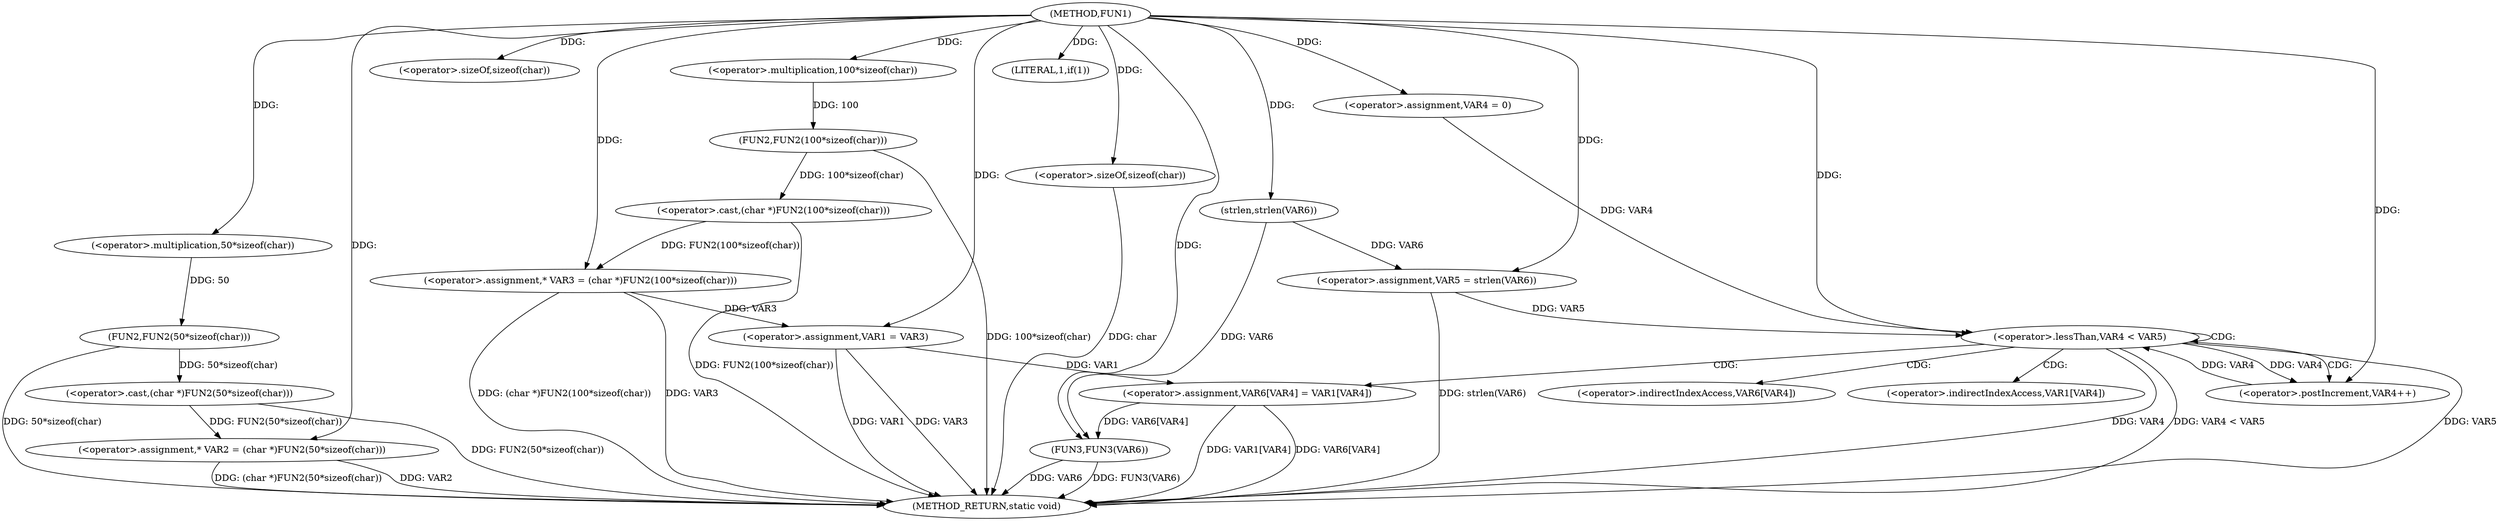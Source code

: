 digraph FUN1 {  
"1000100" [label = "(METHOD,FUN1)" ]
"1000156" [label = "(METHOD_RETURN,static void)" ]
"1000104" [label = "(<operator>.assignment,* VAR2 = (char *)FUN2(50*sizeof(char)))" ]
"1000106" [label = "(<operator>.cast,(char *)FUN2(50*sizeof(char)))" ]
"1000108" [label = "(FUN2,FUN2(50*sizeof(char)))" ]
"1000109" [label = "(<operator>.multiplication,50*sizeof(char))" ]
"1000111" [label = "(<operator>.sizeOf,sizeof(char))" ]
"1000114" [label = "(<operator>.assignment,* VAR3 = (char *)FUN2(100*sizeof(char)))" ]
"1000116" [label = "(<operator>.cast,(char *)FUN2(100*sizeof(char)))" ]
"1000118" [label = "(FUN2,FUN2(100*sizeof(char)))" ]
"1000119" [label = "(<operator>.multiplication,100*sizeof(char))" ]
"1000121" [label = "(<operator>.sizeOf,sizeof(char))" ]
"1000124" [label = "(LITERAL,1,if(1))" ]
"1000126" [label = "(<operator>.assignment,VAR1 = VAR3)" ]
"1000133" [label = "(<operator>.assignment,VAR5 = strlen(VAR6))" ]
"1000135" [label = "(strlen,strlen(VAR6))" ]
"1000138" [label = "(<operator>.assignment,VAR4 = 0)" ]
"1000141" [label = "(<operator>.lessThan,VAR4 < VAR5)" ]
"1000144" [label = "(<operator>.postIncrement,VAR4++)" ]
"1000147" [label = "(<operator>.assignment,VAR6[VAR4] = VAR1[VAR4])" ]
"1000154" [label = "(FUN3,FUN3(VAR6))" ]
"1000148" [label = "(<operator>.indirectIndexAccess,VAR6[VAR4])" ]
"1000151" [label = "(<operator>.indirectIndexAccess,VAR1[VAR4])" ]
  "1000141" -> "1000156"  [ label = "DDG: VAR4"] 
  "1000106" -> "1000156"  [ label = "DDG: FUN2(50*sizeof(char))"] 
  "1000147" -> "1000156"  [ label = "DDG: VAR1[VAR4]"] 
  "1000104" -> "1000156"  [ label = "DDG: VAR2"] 
  "1000141" -> "1000156"  [ label = "DDG: VAR4 < VAR5"] 
  "1000147" -> "1000156"  [ label = "DDG: VAR6[VAR4]"] 
  "1000126" -> "1000156"  [ label = "DDG: VAR1"] 
  "1000116" -> "1000156"  [ label = "DDG: FUN2(100*sizeof(char))"] 
  "1000154" -> "1000156"  [ label = "DDG: FUN3(VAR6)"] 
  "1000133" -> "1000156"  [ label = "DDG: strlen(VAR6)"] 
  "1000118" -> "1000156"  [ label = "DDG: 100*sizeof(char)"] 
  "1000154" -> "1000156"  [ label = "DDG: VAR6"] 
  "1000114" -> "1000156"  [ label = "DDG: VAR3"] 
  "1000141" -> "1000156"  [ label = "DDG: VAR5"] 
  "1000121" -> "1000156"  [ label = "DDG: char"] 
  "1000126" -> "1000156"  [ label = "DDG: VAR3"] 
  "1000114" -> "1000156"  [ label = "DDG: (char *)FUN2(100*sizeof(char))"] 
  "1000104" -> "1000156"  [ label = "DDG: (char *)FUN2(50*sizeof(char))"] 
  "1000108" -> "1000156"  [ label = "DDG: 50*sizeof(char)"] 
  "1000106" -> "1000104"  [ label = "DDG: FUN2(50*sizeof(char))"] 
  "1000100" -> "1000104"  [ label = "DDG: "] 
  "1000108" -> "1000106"  [ label = "DDG: 50*sizeof(char)"] 
  "1000109" -> "1000108"  [ label = "DDG: 50"] 
  "1000100" -> "1000109"  [ label = "DDG: "] 
  "1000100" -> "1000111"  [ label = "DDG: "] 
  "1000116" -> "1000114"  [ label = "DDG: FUN2(100*sizeof(char))"] 
  "1000100" -> "1000114"  [ label = "DDG: "] 
  "1000118" -> "1000116"  [ label = "DDG: 100*sizeof(char)"] 
  "1000119" -> "1000118"  [ label = "DDG: 100"] 
  "1000100" -> "1000119"  [ label = "DDG: "] 
  "1000100" -> "1000121"  [ label = "DDG: "] 
  "1000100" -> "1000124"  [ label = "DDG: "] 
  "1000114" -> "1000126"  [ label = "DDG: VAR3"] 
  "1000100" -> "1000126"  [ label = "DDG: "] 
  "1000135" -> "1000133"  [ label = "DDG: VAR6"] 
  "1000100" -> "1000133"  [ label = "DDG: "] 
  "1000100" -> "1000135"  [ label = "DDG: "] 
  "1000100" -> "1000138"  [ label = "DDG: "] 
  "1000138" -> "1000141"  [ label = "DDG: VAR4"] 
  "1000144" -> "1000141"  [ label = "DDG: VAR4"] 
  "1000100" -> "1000141"  [ label = "DDG: "] 
  "1000133" -> "1000141"  [ label = "DDG: VAR5"] 
  "1000141" -> "1000144"  [ label = "DDG: VAR4"] 
  "1000100" -> "1000144"  [ label = "DDG: "] 
  "1000126" -> "1000147"  [ label = "DDG: VAR1"] 
  "1000147" -> "1000154"  [ label = "DDG: VAR6[VAR4]"] 
  "1000135" -> "1000154"  [ label = "DDG: VAR6"] 
  "1000100" -> "1000154"  [ label = "DDG: "] 
  "1000141" -> "1000141"  [ label = "CDG: "] 
  "1000141" -> "1000147"  [ label = "CDG: "] 
  "1000141" -> "1000151"  [ label = "CDG: "] 
  "1000141" -> "1000148"  [ label = "CDG: "] 
  "1000141" -> "1000144"  [ label = "CDG: "] 
}

